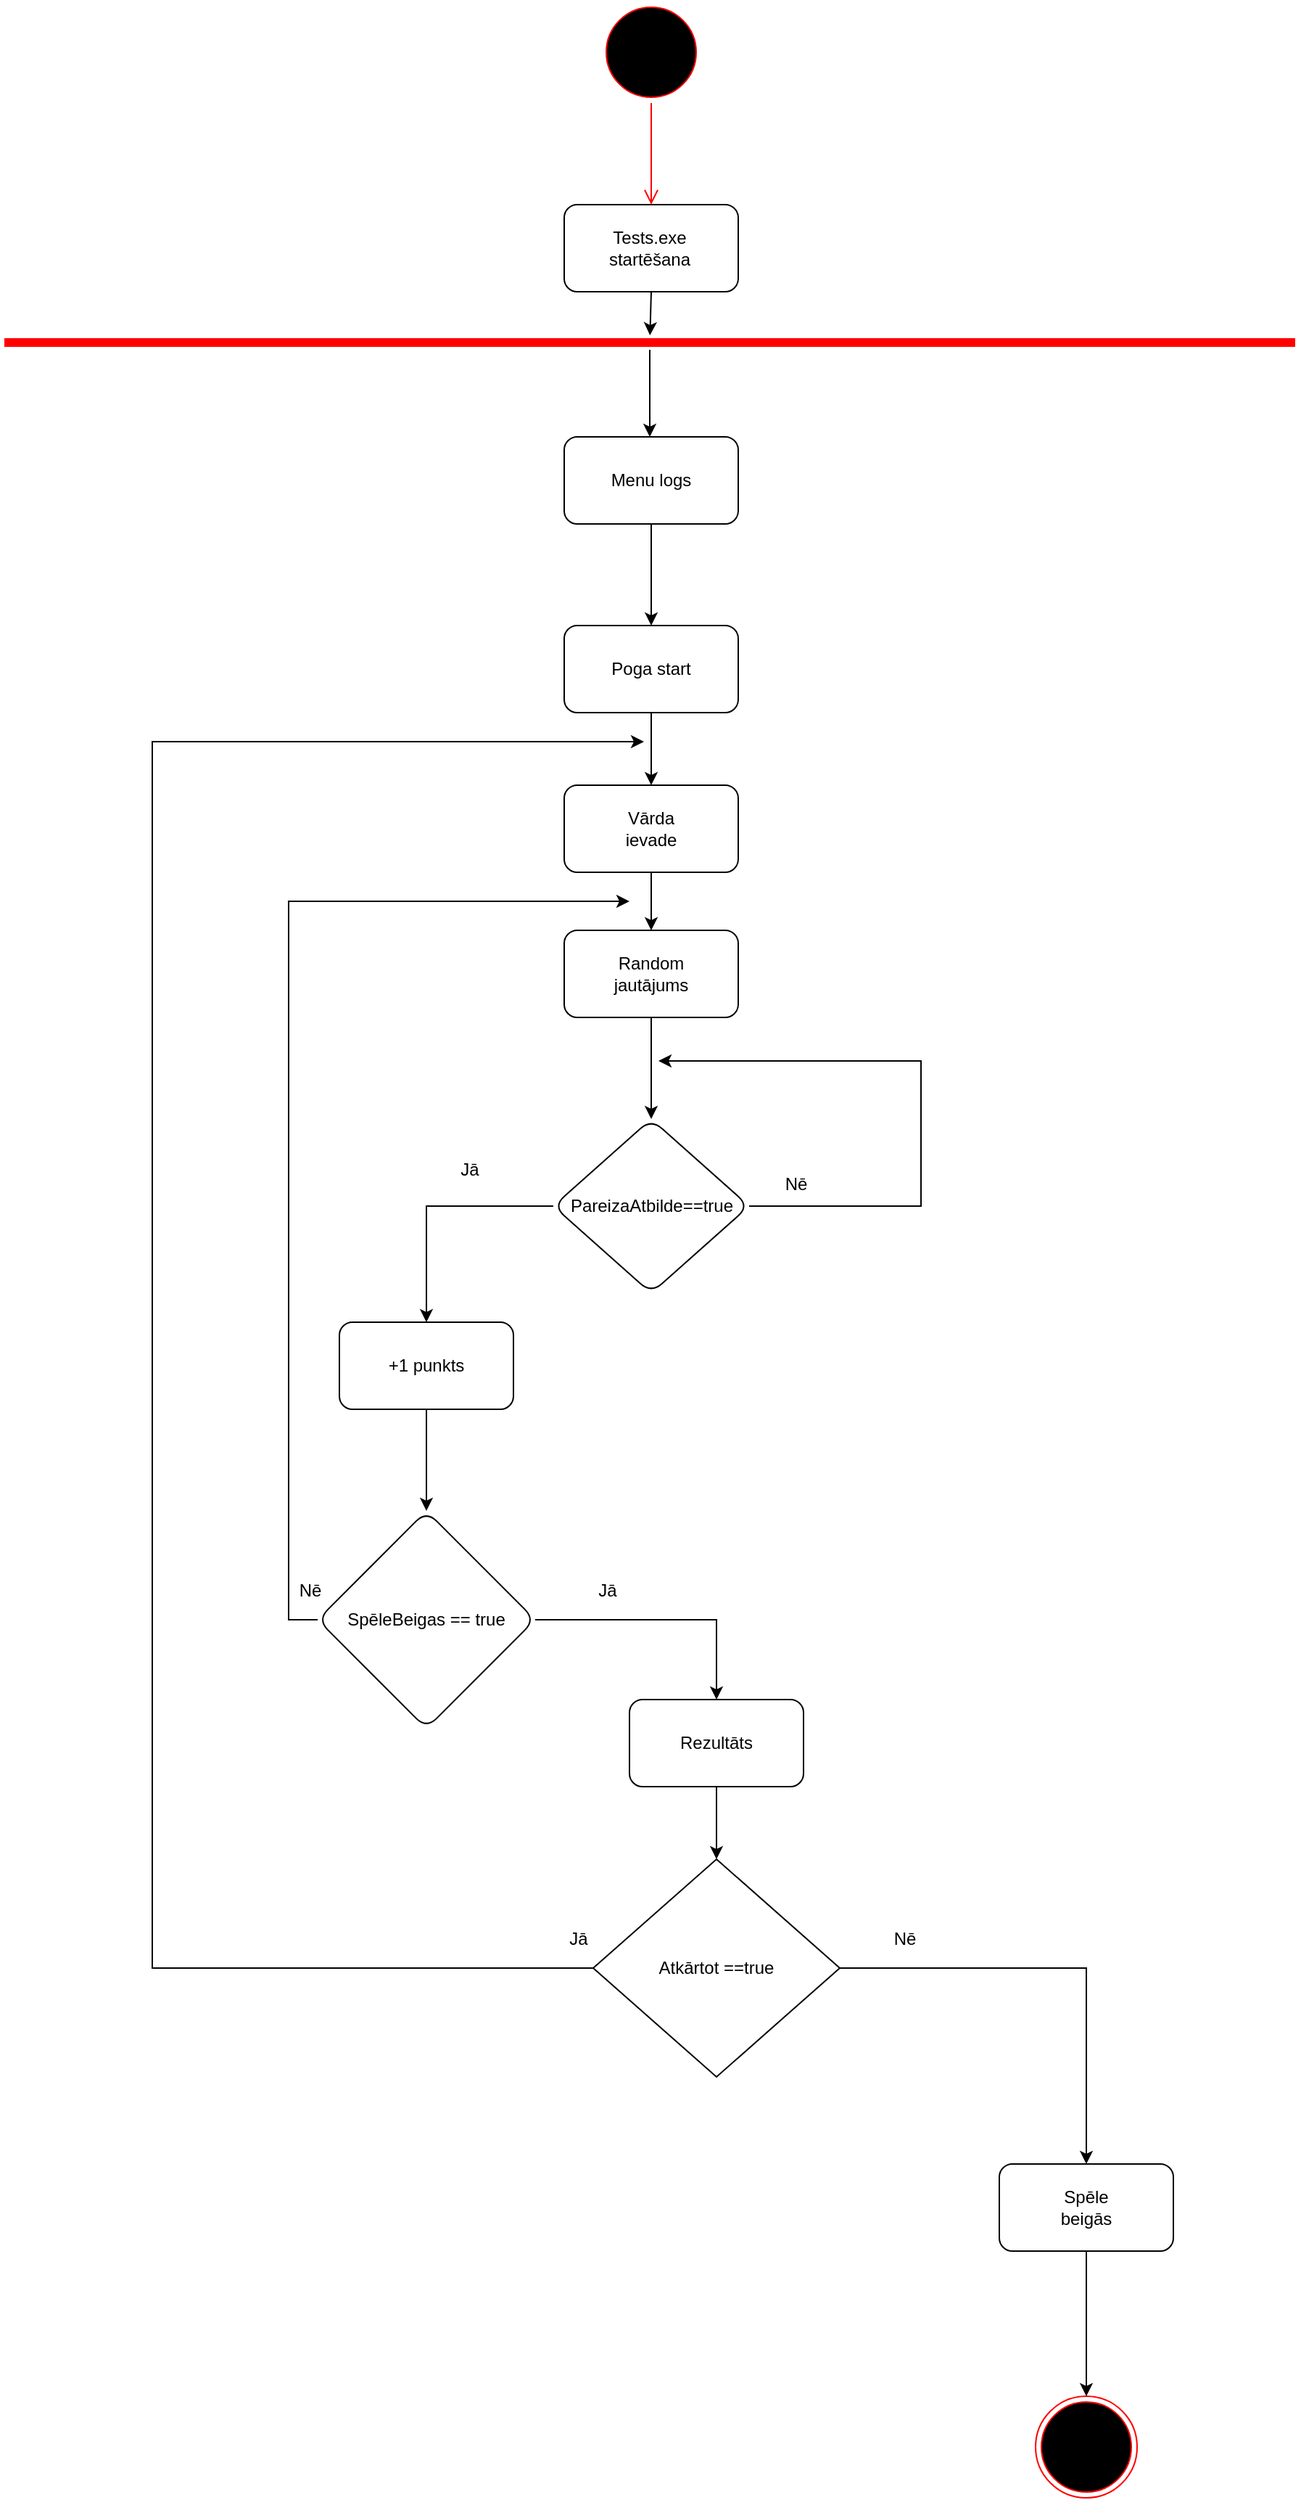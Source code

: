 <mxfile version="21.3.8" type="device">
  <diagram name="Страница 1" id="irCm4J90vNNvvZb8-ltN">
    <mxGraphModel dx="2289" dy="648" grid="1" gridSize="10" guides="1" tooltips="1" connect="1" arrows="1" fold="1" page="1" pageScale="1" pageWidth="827" pageHeight="1169" math="0" shadow="0">
      <root>
        <mxCell id="0" />
        <mxCell id="1" parent="0" />
        <mxCell id="M2HB1mTLU5mfTJyJu_Z5-1" value="" style="ellipse;html=1;shape=startState;fillColor=#000000;strokeColor=#ff0000;" vertex="1" parent="1">
          <mxGeometry x="350" y="100" width="70" height="70" as="geometry" />
        </mxCell>
        <mxCell id="M2HB1mTLU5mfTJyJu_Z5-2" value="" style="edgeStyle=orthogonalEdgeStyle;html=1;verticalAlign=bottom;endArrow=open;endSize=8;strokeColor=#ff0000;rounded=0;" edge="1" source="M2HB1mTLU5mfTJyJu_Z5-1" parent="1">
          <mxGeometry relative="1" as="geometry">
            <mxPoint x="385" y="240" as="targetPoint" />
          </mxGeometry>
        </mxCell>
        <mxCell id="M2HB1mTLU5mfTJyJu_Z5-3" value="" style="rounded=1;whiteSpace=wrap;html=1;" vertex="1" parent="1">
          <mxGeometry x="325" y="240" width="120" height="60" as="geometry" />
        </mxCell>
        <mxCell id="M2HB1mTLU5mfTJyJu_Z5-4" value="Tests.exe&lt;br&gt;startēšana" style="text;html=1;strokeColor=none;fillColor=none;align=center;verticalAlign=middle;whiteSpace=wrap;rounded=0;" vertex="1" parent="1">
          <mxGeometry x="354" y="255" width="60" height="30" as="geometry" />
        </mxCell>
        <mxCell id="M2HB1mTLU5mfTJyJu_Z5-5" value="" style="shape=line;html=1;strokeWidth=6;strokeColor=#ff0000;" vertex="1" parent="1">
          <mxGeometry x="-61" y="330" width="890" height="10" as="geometry" />
        </mxCell>
        <mxCell id="M2HB1mTLU5mfTJyJu_Z5-7" value="" style="endArrow=classic;html=1;rounded=0;exitX=0.5;exitY=1;exitDx=0;exitDy=0;" edge="1" parent="1" source="M2HB1mTLU5mfTJyJu_Z5-3" target="M2HB1mTLU5mfTJyJu_Z5-5">
          <mxGeometry width="50" height="50" relative="1" as="geometry">
            <mxPoint x="430" y="360" as="sourcePoint" />
            <mxPoint x="480" y="310" as="targetPoint" />
          </mxGeometry>
        </mxCell>
        <mxCell id="M2HB1mTLU5mfTJyJu_Z5-8" value="" style="endArrow=classic;html=1;rounded=0;" edge="1" parent="1">
          <mxGeometry width="50" height="50" relative="1" as="geometry">
            <mxPoint x="384" y="340" as="sourcePoint" />
            <mxPoint x="384" y="400" as="targetPoint" />
          </mxGeometry>
        </mxCell>
        <mxCell id="M2HB1mTLU5mfTJyJu_Z5-9" value="" style="rounded=1;whiteSpace=wrap;html=1;" vertex="1" parent="1">
          <mxGeometry x="325" y="400" width="120" height="60" as="geometry" />
        </mxCell>
        <mxCell id="M2HB1mTLU5mfTJyJu_Z5-10" value="Menu logs" style="text;html=1;strokeColor=none;fillColor=none;align=center;verticalAlign=middle;whiteSpace=wrap;rounded=0;" vertex="1" parent="1">
          <mxGeometry x="355" y="415" width="60" height="30" as="geometry" />
        </mxCell>
        <mxCell id="M2HB1mTLU5mfTJyJu_Z5-11" value="" style="endArrow=classic;html=1;rounded=0;exitX=0.5;exitY=1;exitDx=0;exitDy=0;" edge="1" parent="1" source="M2HB1mTLU5mfTJyJu_Z5-9">
          <mxGeometry width="50" height="50" relative="1" as="geometry">
            <mxPoint x="510" y="500" as="sourcePoint" />
            <mxPoint x="385" y="530" as="targetPoint" />
          </mxGeometry>
        </mxCell>
        <mxCell id="M2HB1mTLU5mfTJyJu_Z5-16" value="" style="edgeStyle=orthogonalEdgeStyle;rounded=0;orthogonalLoop=1;jettySize=auto;html=1;" edge="1" parent="1" source="M2HB1mTLU5mfTJyJu_Z5-12" target="M2HB1mTLU5mfTJyJu_Z5-14">
          <mxGeometry relative="1" as="geometry" />
        </mxCell>
        <mxCell id="M2HB1mTLU5mfTJyJu_Z5-12" value="Poga start" style="rounded=1;whiteSpace=wrap;html=1;" vertex="1" parent="1">
          <mxGeometry x="325" y="530" width="120" height="60" as="geometry" />
        </mxCell>
        <mxCell id="M2HB1mTLU5mfTJyJu_Z5-19" value="" style="edgeStyle=orthogonalEdgeStyle;rounded=0;orthogonalLoop=1;jettySize=auto;html=1;" edge="1" parent="1" source="M2HB1mTLU5mfTJyJu_Z5-14" target="M2HB1mTLU5mfTJyJu_Z5-18">
          <mxGeometry relative="1" as="geometry" />
        </mxCell>
        <mxCell id="M2HB1mTLU5mfTJyJu_Z5-14" value="" style="rounded=1;whiteSpace=wrap;html=1;" vertex="1" parent="1">
          <mxGeometry x="325" y="640" width="120" height="60" as="geometry" />
        </mxCell>
        <mxCell id="M2HB1mTLU5mfTJyJu_Z5-17" value="Vārda ievade" style="text;html=1;strokeColor=none;fillColor=none;align=center;verticalAlign=middle;whiteSpace=wrap;rounded=0;" vertex="1" parent="1">
          <mxGeometry x="355" y="655" width="60" height="30" as="geometry" />
        </mxCell>
        <mxCell id="M2HB1mTLU5mfTJyJu_Z5-22" value="" style="edgeStyle=orthogonalEdgeStyle;rounded=0;orthogonalLoop=1;jettySize=auto;html=1;" edge="1" parent="1" source="M2HB1mTLU5mfTJyJu_Z5-18" target="M2HB1mTLU5mfTJyJu_Z5-21">
          <mxGeometry relative="1" as="geometry" />
        </mxCell>
        <mxCell id="M2HB1mTLU5mfTJyJu_Z5-18" value="" style="rounded=1;whiteSpace=wrap;html=1;" vertex="1" parent="1">
          <mxGeometry x="325" y="740" width="120" height="60" as="geometry" />
        </mxCell>
        <mxCell id="M2HB1mTLU5mfTJyJu_Z5-20" value="Random jautājums" style="text;html=1;strokeColor=none;fillColor=none;align=center;verticalAlign=middle;whiteSpace=wrap;rounded=0;" vertex="1" parent="1">
          <mxGeometry x="355" y="755" width="60" height="30" as="geometry" />
        </mxCell>
        <mxCell id="M2HB1mTLU5mfTJyJu_Z5-26" style="edgeStyle=orthogonalEdgeStyle;rounded=0;orthogonalLoop=1;jettySize=auto;html=1;entryX=0.5;entryY=0;entryDx=0;entryDy=0;" edge="1" parent="1" source="M2HB1mTLU5mfTJyJu_Z5-21" target="M2HB1mTLU5mfTJyJu_Z5-23">
          <mxGeometry relative="1" as="geometry">
            <mxPoint x="210" y="960" as="targetPoint" />
          </mxGeometry>
        </mxCell>
        <mxCell id="M2HB1mTLU5mfTJyJu_Z5-50" style="edgeStyle=orthogonalEdgeStyle;rounded=0;orthogonalLoop=1;jettySize=auto;html=1;" edge="1" parent="1" source="M2HB1mTLU5mfTJyJu_Z5-21">
          <mxGeometry relative="1" as="geometry">
            <mxPoint x="390" y="830" as="targetPoint" />
            <Array as="points">
              <mxPoint x="571" y="930" />
            </Array>
          </mxGeometry>
        </mxCell>
        <mxCell id="M2HB1mTLU5mfTJyJu_Z5-21" value="PareizaAtbilde==true" style="rhombus;whiteSpace=wrap;html=1;rounded=1;" vertex="1" parent="1">
          <mxGeometry x="317.5" y="870" width="135" height="120" as="geometry" />
        </mxCell>
        <mxCell id="M2HB1mTLU5mfTJyJu_Z5-30" value="" style="edgeStyle=orthogonalEdgeStyle;rounded=0;orthogonalLoop=1;jettySize=auto;html=1;" edge="1" parent="1" source="M2HB1mTLU5mfTJyJu_Z5-23" target="M2HB1mTLU5mfTJyJu_Z5-29">
          <mxGeometry relative="1" as="geometry" />
        </mxCell>
        <mxCell id="M2HB1mTLU5mfTJyJu_Z5-23" value="+1 punkts" style="rounded=1;whiteSpace=wrap;html=1;" vertex="1" parent="1">
          <mxGeometry x="170" y="1010" width="120" height="60" as="geometry" />
        </mxCell>
        <mxCell id="M2HB1mTLU5mfTJyJu_Z5-27" value="Jā" style="text;html=1;strokeColor=none;fillColor=none;align=center;verticalAlign=middle;whiteSpace=wrap;rounded=0;" vertex="1" parent="1">
          <mxGeometry x="230" y="890" width="60" height="30" as="geometry" />
        </mxCell>
        <mxCell id="M2HB1mTLU5mfTJyJu_Z5-32" style="edgeStyle=orthogonalEdgeStyle;rounded=0;orthogonalLoop=1;jettySize=auto;html=1;" edge="1" parent="1" source="M2HB1mTLU5mfTJyJu_Z5-29">
          <mxGeometry relative="1" as="geometry">
            <mxPoint x="370" y="720" as="targetPoint" />
            <Array as="points">
              <mxPoint x="135" y="1215" />
              <mxPoint x="135" y="720" />
            </Array>
          </mxGeometry>
        </mxCell>
        <mxCell id="M2HB1mTLU5mfTJyJu_Z5-35" style="edgeStyle=orthogonalEdgeStyle;rounded=0;orthogonalLoop=1;jettySize=auto;html=1;entryX=0.5;entryY=0;entryDx=0;entryDy=0;" edge="1" parent="1" source="M2HB1mTLU5mfTJyJu_Z5-29" target="M2HB1mTLU5mfTJyJu_Z5-34">
          <mxGeometry relative="1" as="geometry" />
        </mxCell>
        <mxCell id="M2HB1mTLU5mfTJyJu_Z5-29" value="SpēleBeigas == true" style="rhombus;whiteSpace=wrap;html=1;rounded=1;" vertex="1" parent="1">
          <mxGeometry x="155" y="1140" width="150" height="150" as="geometry" />
        </mxCell>
        <mxCell id="M2HB1mTLU5mfTJyJu_Z5-33" value="Nē" style="text;html=1;strokeColor=none;fillColor=none;align=center;verticalAlign=middle;whiteSpace=wrap;rounded=0;" vertex="1" parent="1">
          <mxGeometry x="120" y="1180" width="60" height="30" as="geometry" />
        </mxCell>
        <mxCell id="M2HB1mTLU5mfTJyJu_Z5-38" value="" style="edgeStyle=orthogonalEdgeStyle;rounded=0;orthogonalLoop=1;jettySize=auto;html=1;" edge="1" parent="1" source="M2HB1mTLU5mfTJyJu_Z5-34" target="M2HB1mTLU5mfTJyJu_Z5-39">
          <mxGeometry relative="1" as="geometry">
            <mxPoint x="430" y="1410" as="targetPoint" />
          </mxGeometry>
        </mxCell>
        <mxCell id="M2HB1mTLU5mfTJyJu_Z5-34" value="Rezultāts" style="rounded=1;whiteSpace=wrap;html=1;" vertex="1" parent="1">
          <mxGeometry x="370" y="1270" width="120" height="60" as="geometry" />
        </mxCell>
        <mxCell id="M2HB1mTLU5mfTJyJu_Z5-36" value="Jā" style="text;html=1;strokeColor=none;fillColor=none;align=center;verticalAlign=middle;whiteSpace=wrap;rounded=0;" vertex="1" parent="1">
          <mxGeometry x="325" y="1180" width="60" height="30" as="geometry" />
        </mxCell>
        <mxCell id="M2HB1mTLU5mfTJyJu_Z5-41" style="edgeStyle=orthogonalEdgeStyle;rounded=0;orthogonalLoop=1;jettySize=auto;html=1;" edge="1" parent="1" source="M2HB1mTLU5mfTJyJu_Z5-39">
          <mxGeometry relative="1" as="geometry">
            <mxPoint x="380" y="610" as="targetPoint" />
            <Array as="points">
              <mxPoint x="41" y="1455" />
            </Array>
          </mxGeometry>
        </mxCell>
        <mxCell id="M2HB1mTLU5mfTJyJu_Z5-47" style="edgeStyle=orthogonalEdgeStyle;rounded=0;orthogonalLoop=1;jettySize=auto;html=1;entryX=0.5;entryY=0;entryDx=0;entryDy=0;" edge="1" parent="1" source="M2HB1mTLU5mfTJyJu_Z5-39" target="M2HB1mTLU5mfTJyJu_Z5-46">
          <mxGeometry relative="1" as="geometry" />
        </mxCell>
        <mxCell id="M2HB1mTLU5mfTJyJu_Z5-39" value="" style="rhombus;whiteSpace=wrap;html=1;" vertex="1" parent="1">
          <mxGeometry x="345" y="1380" width="170" height="150" as="geometry" />
        </mxCell>
        <mxCell id="M2HB1mTLU5mfTJyJu_Z5-40" value="Atkārtot ==true" style="text;html=1;strokeColor=none;fillColor=none;align=center;verticalAlign=middle;whiteSpace=wrap;rounded=0;" vertex="1" parent="1">
          <mxGeometry x="385" y="1440" width="90" height="30" as="geometry" />
        </mxCell>
        <mxCell id="M2HB1mTLU5mfTJyJu_Z5-42" value="Jā" style="text;html=1;strokeColor=none;fillColor=none;align=center;verticalAlign=middle;whiteSpace=wrap;rounded=0;" vertex="1" parent="1">
          <mxGeometry x="305" y="1420" width="60" height="30" as="geometry" />
        </mxCell>
        <mxCell id="M2HB1mTLU5mfTJyJu_Z5-43" value="" style="ellipse;html=1;shape=endState;fillColor=#000000;strokeColor=#ff0000;" vertex="1" parent="1">
          <mxGeometry x="650" y="1750" width="70" height="70" as="geometry" />
        </mxCell>
        <mxCell id="M2HB1mTLU5mfTJyJu_Z5-45" value="Nē" style="text;html=1;strokeColor=none;fillColor=none;align=center;verticalAlign=middle;whiteSpace=wrap;rounded=0;" vertex="1" parent="1">
          <mxGeometry x="530" y="1420" width="60" height="30" as="geometry" />
        </mxCell>
        <mxCell id="M2HB1mTLU5mfTJyJu_Z5-49" value="" style="edgeStyle=orthogonalEdgeStyle;rounded=0;orthogonalLoop=1;jettySize=auto;html=1;" edge="1" parent="1" source="M2HB1mTLU5mfTJyJu_Z5-46" target="M2HB1mTLU5mfTJyJu_Z5-43">
          <mxGeometry relative="1" as="geometry" />
        </mxCell>
        <mxCell id="M2HB1mTLU5mfTJyJu_Z5-46" value="" style="rounded=1;whiteSpace=wrap;html=1;" vertex="1" parent="1">
          <mxGeometry x="625" y="1590" width="120" height="60" as="geometry" />
        </mxCell>
        <mxCell id="M2HB1mTLU5mfTJyJu_Z5-48" value="Spēle beigās" style="text;html=1;strokeColor=none;fillColor=none;align=center;verticalAlign=middle;whiteSpace=wrap;rounded=0;" vertex="1" parent="1">
          <mxGeometry x="655" y="1605" width="60" height="30" as="geometry" />
        </mxCell>
        <mxCell id="M2HB1mTLU5mfTJyJu_Z5-51" value="Nē" style="text;html=1;strokeColor=none;fillColor=none;align=center;verticalAlign=middle;whiteSpace=wrap;rounded=0;" vertex="1" parent="1">
          <mxGeometry x="455" y="900" width="60" height="30" as="geometry" />
        </mxCell>
      </root>
    </mxGraphModel>
  </diagram>
</mxfile>
